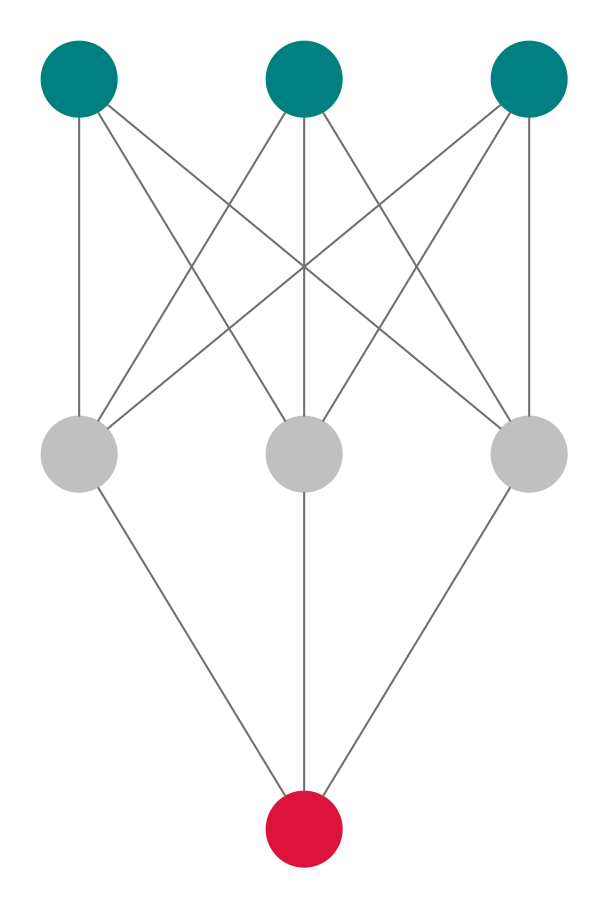 digraph "Graph" {
	graph [nodesep=1 ranksep=2 splines=false]
	edge [arrowhead=none color="#707070"]
	subgraph cluster_input {
		node [color=teal fontcolor=teal shape=circle style=filled]
		color=white
		1
		rank=same
		2
		rank=same
		3
		rank=same

	}
	1 -> 4
	2 -> 4
	3 -> 4
	1 -> 5
	2 -> 5
	3 -> 5
	1 -> 6
	2 -> 6
	3 -> 6
	subgraph cluster_1 {
		color=white
		rank=same

		4 [color=gray fontcolor=gray shape=circle style=filled]
		5 [color=gray fontcolor=gray shape=circle style=filled]
		6 [color=gray fontcolor=gray shape=circle style=filled]
	}
	4 -> 7
	5 -> 7
	6 -> 7
	subgraph cluster_output {

		color=white
		rank=same
		labeljust=1
		7 [color=crimson fontcolor=crimson shape=circle style=filled]
	}
	arrowShape=none
}
